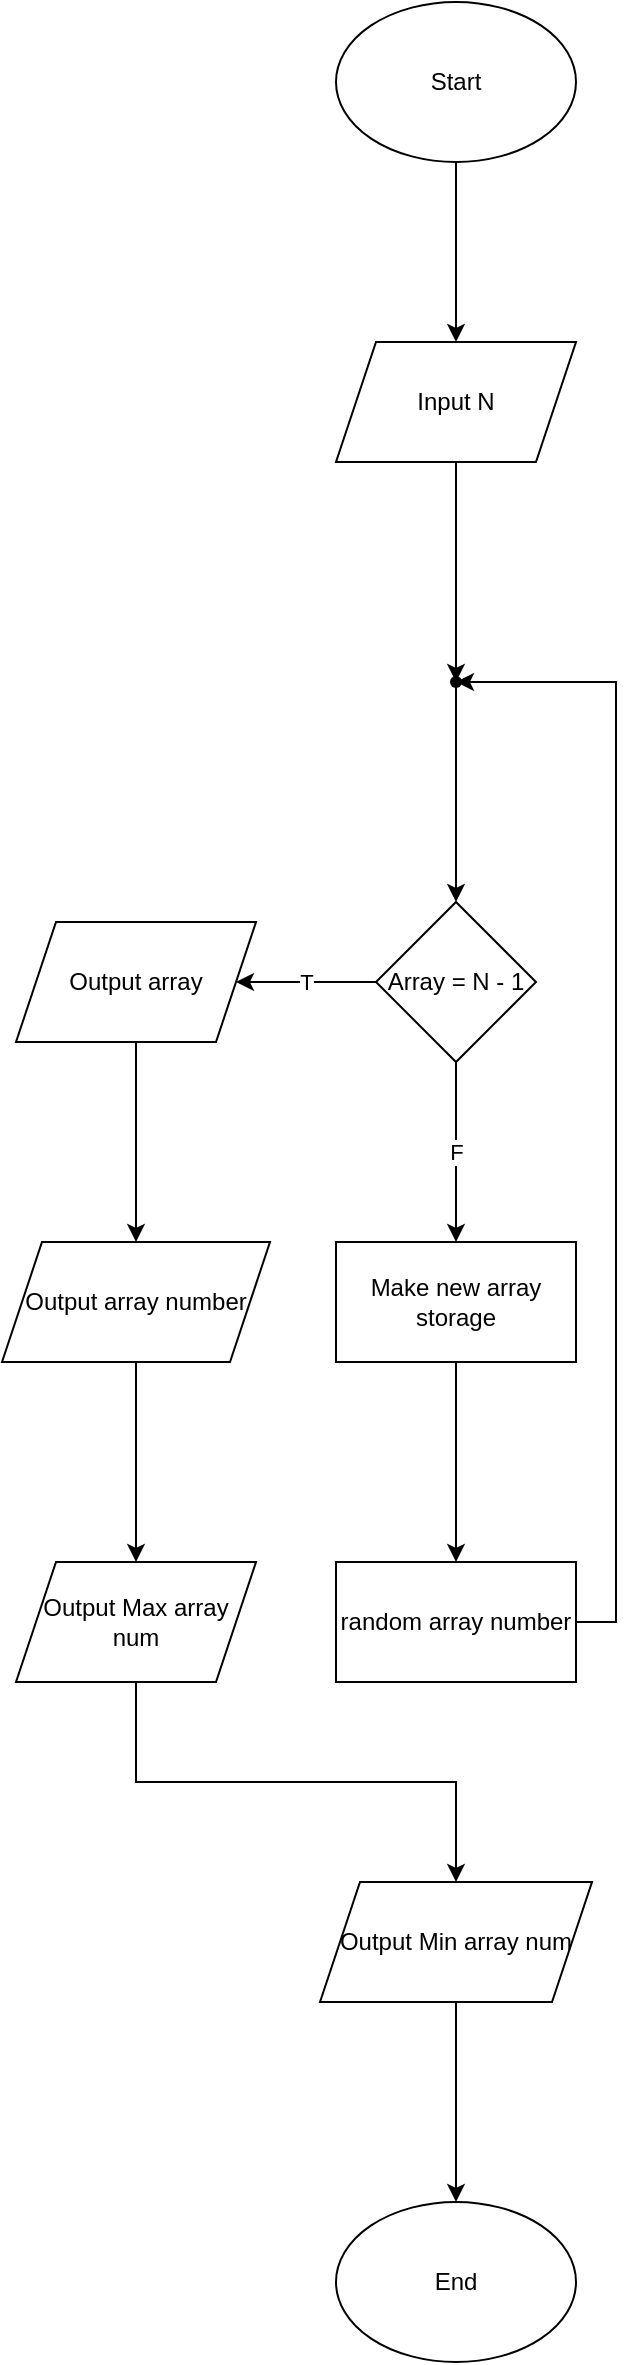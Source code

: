 <mxfile version="25.0.3">
  <diagram name="หน้า-1" id="D9gx5YE2ao78seAxNukO">
    <mxGraphModel dx="1050" dy="530" grid="1" gridSize="10" guides="1" tooltips="1" connect="1" arrows="1" fold="1" page="1" pageScale="1" pageWidth="827" pageHeight="1169" math="0" shadow="0">
      <root>
        <mxCell id="0" />
        <mxCell id="1" parent="0" />
        <mxCell id="oBqSrZ3Q3crpNLRGN1w_-3" value="" style="edgeStyle=orthogonalEdgeStyle;rounded=0;orthogonalLoop=1;jettySize=auto;html=1;" edge="1" parent="1" source="oBqSrZ3Q3crpNLRGN1w_-1" target="oBqSrZ3Q3crpNLRGN1w_-2">
          <mxGeometry relative="1" as="geometry" />
        </mxCell>
        <mxCell id="oBqSrZ3Q3crpNLRGN1w_-1" value="Start" style="ellipse;whiteSpace=wrap;html=1;" vertex="1" parent="1">
          <mxGeometry x="354" y="10" width="120" height="80" as="geometry" />
        </mxCell>
        <mxCell id="oBqSrZ3Q3crpNLRGN1w_-12" value="" style="edgeStyle=orthogonalEdgeStyle;rounded=0;orthogonalLoop=1;jettySize=auto;html=1;" edge="1" parent="1" source="oBqSrZ3Q3crpNLRGN1w_-2" target="oBqSrZ3Q3crpNLRGN1w_-11">
          <mxGeometry relative="1" as="geometry" />
        </mxCell>
        <mxCell id="oBqSrZ3Q3crpNLRGN1w_-2" value="Input N" style="shape=parallelogram;perimeter=parallelogramPerimeter;whiteSpace=wrap;html=1;fixedSize=1;" vertex="1" parent="1">
          <mxGeometry x="354" y="180" width="120" height="60" as="geometry" />
        </mxCell>
        <mxCell id="oBqSrZ3Q3crpNLRGN1w_-4" value="random array number" style="whiteSpace=wrap;html=1;" vertex="1" parent="1">
          <mxGeometry x="354" y="790" width="120" height="60" as="geometry" />
        </mxCell>
        <mxCell id="oBqSrZ3Q3crpNLRGN1w_-9" value="F" style="edgeStyle=orthogonalEdgeStyle;rounded=0;orthogonalLoop=1;jettySize=auto;html=1;" edge="1" parent="1" source="oBqSrZ3Q3crpNLRGN1w_-6" target="oBqSrZ3Q3crpNLRGN1w_-8">
          <mxGeometry relative="1" as="geometry" />
        </mxCell>
        <mxCell id="oBqSrZ3Q3crpNLRGN1w_-16" value="T" style="edgeStyle=orthogonalEdgeStyle;rounded=0;orthogonalLoop=1;jettySize=auto;html=1;" edge="1" parent="1" source="oBqSrZ3Q3crpNLRGN1w_-6" target="oBqSrZ3Q3crpNLRGN1w_-15">
          <mxGeometry relative="1" as="geometry" />
        </mxCell>
        <mxCell id="oBqSrZ3Q3crpNLRGN1w_-6" value="Array = N - 1" style="rhombus;whiteSpace=wrap;html=1;" vertex="1" parent="1">
          <mxGeometry x="374" y="460" width="80" height="80" as="geometry" />
        </mxCell>
        <mxCell id="oBqSrZ3Q3crpNLRGN1w_-10" value="" style="edgeStyle=orthogonalEdgeStyle;rounded=0;orthogonalLoop=1;jettySize=auto;html=1;" edge="1" parent="1" source="oBqSrZ3Q3crpNLRGN1w_-8" target="oBqSrZ3Q3crpNLRGN1w_-4">
          <mxGeometry relative="1" as="geometry" />
        </mxCell>
        <mxCell id="oBqSrZ3Q3crpNLRGN1w_-8" value="Make new array storage" style="whiteSpace=wrap;html=1;" vertex="1" parent="1">
          <mxGeometry x="354" y="630" width="120" height="60" as="geometry" />
        </mxCell>
        <mxCell id="oBqSrZ3Q3crpNLRGN1w_-13" value="" style="edgeStyle=orthogonalEdgeStyle;rounded=0;orthogonalLoop=1;jettySize=auto;html=1;" edge="1" parent="1" source="oBqSrZ3Q3crpNLRGN1w_-11" target="oBqSrZ3Q3crpNLRGN1w_-6">
          <mxGeometry relative="1" as="geometry" />
        </mxCell>
        <mxCell id="oBqSrZ3Q3crpNLRGN1w_-11" value="" style="shape=waypoint;sketch=0;size=6;pointerEvents=1;points=[];fillColor=default;resizable=0;rotatable=0;perimeter=centerPerimeter;snapToPoint=1;" vertex="1" parent="1">
          <mxGeometry x="404" y="340" width="20" height="20" as="geometry" />
        </mxCell>
        <mxCell id="oBqSrZ3Q3crpNLRGN1w_-14" style="edgeStyle=orthogonalEdgeStyle;rounded=0;orthogonalLoop=1;jettySize=auto;html=1;exitX=1;exitY=0.5;exitDx=0;exitDy=0;entryX=0.94;entryY=0.58;entryDx=0;entryDy=0;entryPerimeter=0;" edge="1" parent="1" source="oBqSrZ3Q3crpNLRGN1w_-4" target="oBqSrZ3Q3crpNLRGN1w_-11">
          <mxGeometry relative="1" as="geometry">
            <Array as="points">
              <mxPoint x="494" y="820" />
              <mxPoint x="494" y="350" />
            </Array>
          </mxGeometry>
        </mxCell>
        <mxCell id="oBqSrZ3Q3crpNLRGN1w_-18" value="" style="edgeStyle=orthogonalEdgeStyle;rounded=0;orthogonalLoop=1;jettySize=auto;html=1;" edge="1" parent="1" source="oBqSrZ3Q3crpNLRGN1w_-15" target="oBqSrZ3Q3crpNLRGN1w_-17">
          <mxGeometry relative="1" as="geometry" />
        </mxCell>
        <mxCell id="oBqSrZ3Q3crpNLRGN1w_-15" value="Output array" style="shape=parallelogram;perimeter=parallelogramPerimeter;whiteSpace=wrap;html=1;fixedSize=1;" vertex="1" parent="1">
          <mxGeometry x="194" y="470" width="120" height="60" as="geometry" />
        </mxCell>
        <mxCell id="oBqSrZ3Q3crpNLRGN1w_-20" value="" style="edgeStyle=orthogonalEdgeStyle;rounded=0;orthogonalLoop=1;jettySize=auto;html=1;" edge="1" parent="1" source="oBqSrZ3Q3crpNLRGN1w_-17" target="oBqSrZ3Q3crpNLRGN1w_-19">
          <mxGeometry relative="1" as="geometry" />
        </mxCell>
        <mxCell id="oBqSrZ3Q3crpNLRGN1w_-17" value="Output array number" style="shape=parallelogram;perimeter=parallelogramPerimeter;whiteSpace=wrap;html=1;fixedSize=1;" vertex="1" parent="1">
          <mxGeometry x="187" y="630" width="134" height="60" as="geometry" />
        </mxCell>
        <mxCell id="oBqSrZ3Q3crpNLRGN1w_-22" style="edgeStyle=orthogonalEdgeStyle;rounded=0;orthogonalLoop=1;jettySize=auto;html=1;exitX=0.5;exitY=1;exitDx=0;exitDy=0;entryX=0.5;entryY=0;entryDx=0;entryDy=0;" edge="1" parent="1" source="oBqSrZ3Q3crpNLRGN1w_-19" target="oBqSrZ3Q3crpNLRGN1w_-21">
          <mxGeometry relative="1" as="geometry" />
        </mxCell>
        <mxCell id="oBqSrZ3Q3crpNLRGN1w_-19" value="Output Max array num" style="shape=parallelogram;perimeter=parallelogramPerimeter;whiteSpace=wrap;html=1;fixedSize=1;" vertex="1" parent="1">
          <mxGeometry x="194" y="790" width="120" height="60" as="geometry" />
        </mxCell>
        <mxCell id="oBqSrZ3Q3crpNLRGN1w_-24" value="" style="edgeStyle=orthogonalEdgeStyle;rounded=0;orthogonalLoop=1;jettySize=auto;html=1;" edge="1" parent="1" source="oBqSrZ3Q3crpNLRGN1w_-21" target="oBqSrZ3Q3crpNLRGN1w_-23">
          <mxGeometry relative="1" as="geometry" />
        </mxCell>
        <mxCell id="oBqSrZ3Q3crpNLRGN1w_-21" value="Output Min array num" style="shape=parallelogram;perimeter=parallelogramPerimeter;whiteSpace=wrap;html=1;fixedSize=1;" vertex="1" parent="1">
          <mxGeometry x="346" y="950" width="136" height="60" as="geometry" />
        </mxCell>
        <mxCell id="oBqSrZ3Q3crpNLRGN1w_-23" value="End" style="ellipse;whiteSpace=wrap;html=1;" vertex="1" parent="1">
          <mxGeometry x="354" y="1110" width="120" height="80" as="geometry" />
        </mxCell>
      </root>
    </mxGraphModel>
  </diagram>
</mxfile>
